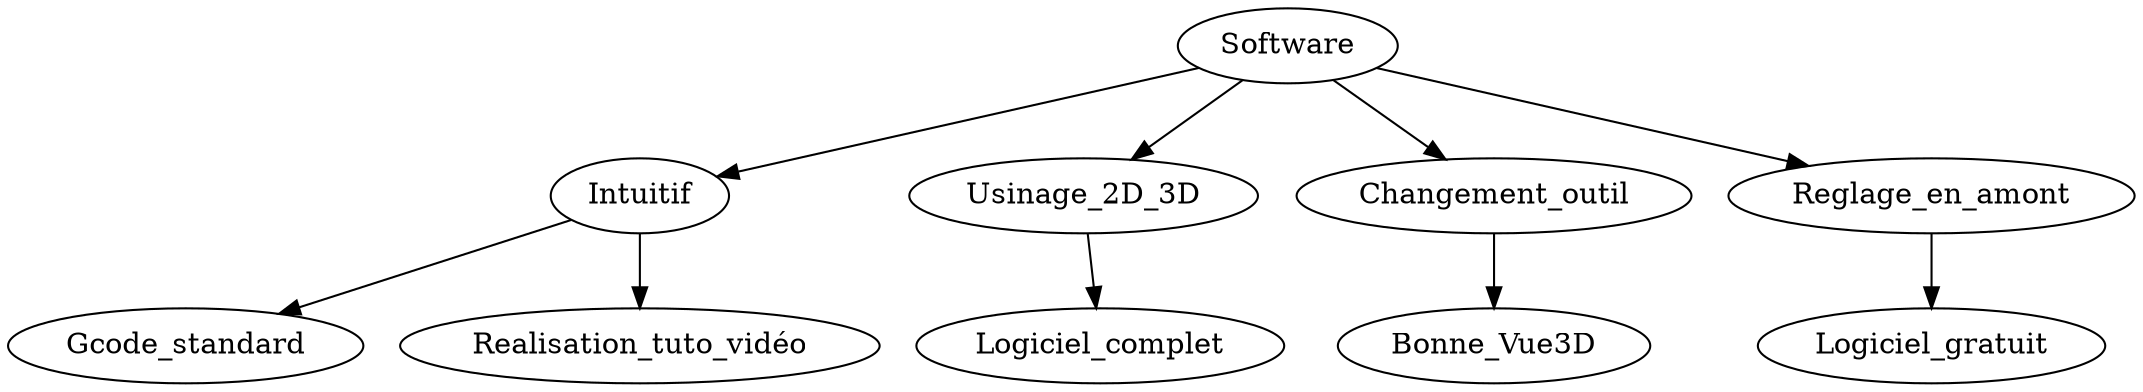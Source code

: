 digraph Cahier_des_charges_Software {
  Software -> Intuitif
  Intuitif -> Gcode_standard
  Intuitif -> Realisation_tuto_vidéo
  Software -> Usinage_2D_3D
  Usinage_2D_3D -> Logiciel_complet
  Software -> Changement_outil
  Changement_outil -> Bonne_Vue3D
  Software -> Reglage_en_amont
  Reglage_en_amont -> Logiciel_gratuit
  
}